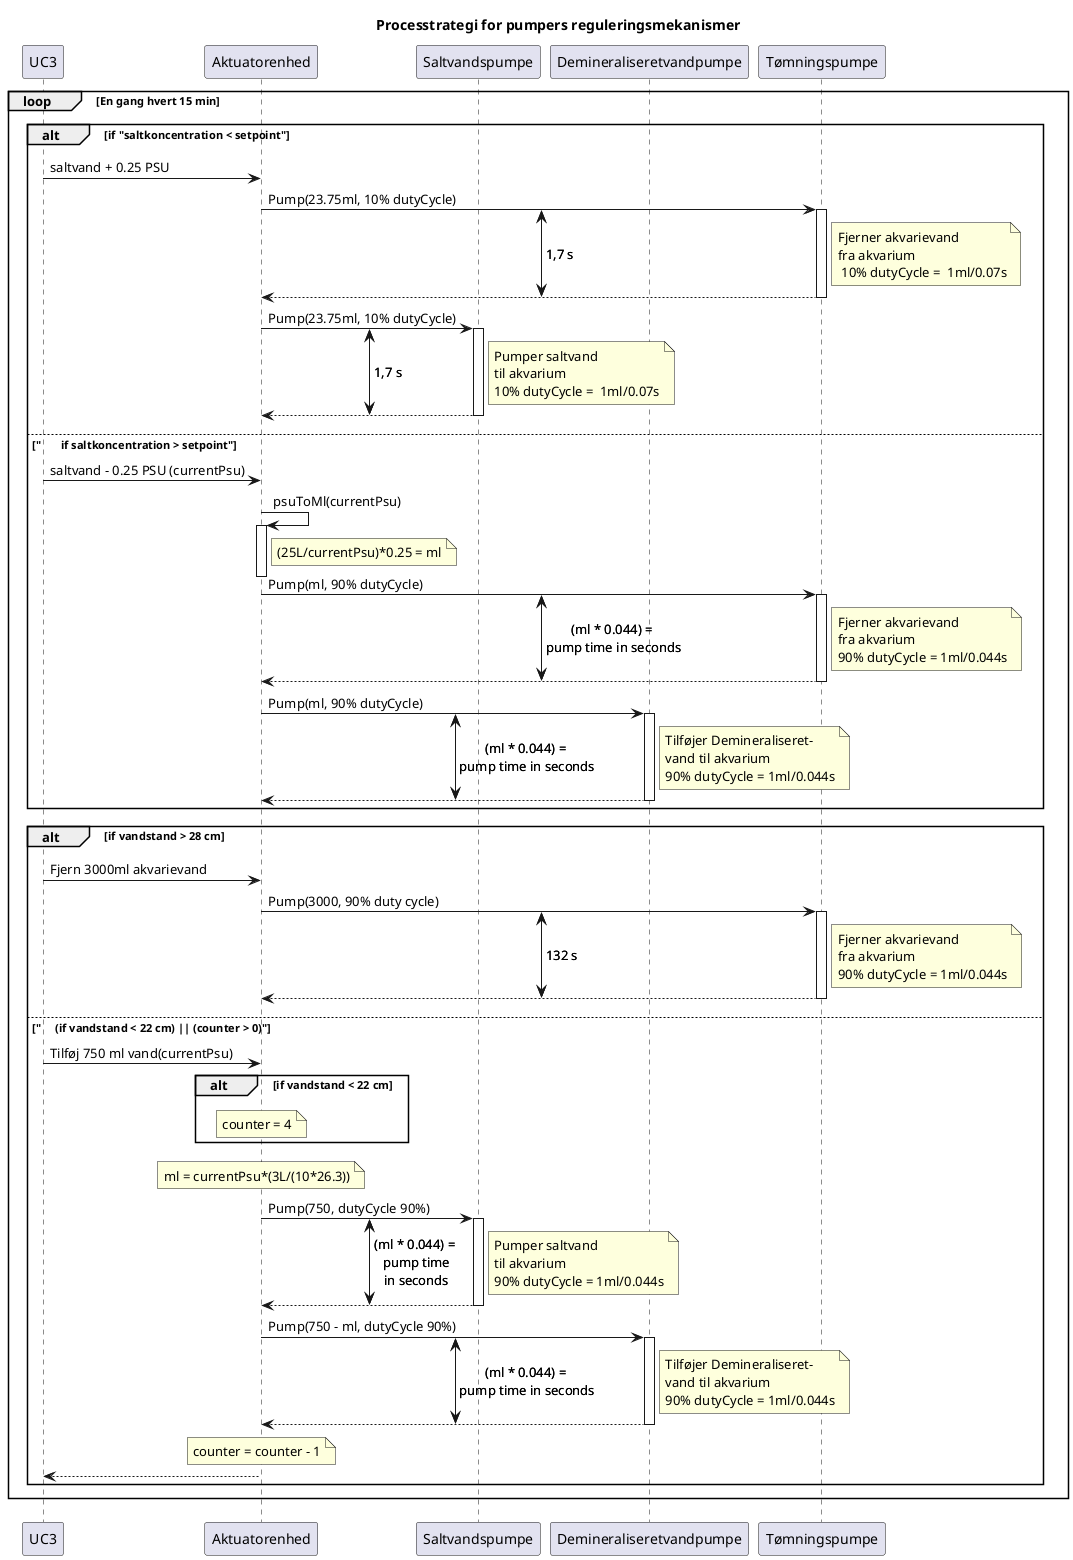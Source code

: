 @startuml Processtrategi_pumper

!pragma teoz true

participant UC3 as u
participant Aktuatorenhed
participant Saltvandspumpe
participant Demineraliseretvandpumpe
participant Tømningspumpe
title Processtrategi for pumpers reguleringsmekanismer


loop En gang hvert 15 min

    alt if "saltkoncentration < setpoint"
        
    u -> Aktuatorenhed : saltvand + 0.25 PSU
        {startTøm1} Aktuatorenhed -> Tømningspumpe : Pump(23.75ml, 10% dutyCycle)
        activate Tømningspumpe 
        note right Tømningspumpe : Fjerner akvarievand\nfra akvarium\n 10% dutyCycle =  1ml/0.07s
        {endTøm1} Tømningspumpe --> Aktuatorenhed
        deactivate Tømningspumpe
        {startTøm1} <-> {endTøm1} : 1,7 s
        
        {startSalt1} Aktuatorenhed -> Saltvandspumpe: Pump(23.75ml, 10% dutyCycle)
        activate Saltvandspumpe 
        note right Saltvandspumpe : Pumper saltvand\ntil akvarium\n10% dutyCycle =  1ml/0.07s
        {endSalt1} Saltvandspumpe --> Aktuatorenhed
        deactivate Saltvandspumpe
        {startSalt1} <-> {endSalt1} : 1,7 s

    else "       if saltkoncentration > setpoint"

        u -> Aktuatorenhed : saltvand - 0.25 PSU (currentPsu)
        Aktuatorenhed -> Aktuatorenhed : psuToMl(currentPsu)
        activate Aktuatorenhed
        note right Aktuatorenhed : (25L/currentPsu)*0.25 = ml
        deactivate Aktuatorenhed

        {startTøm2} Aktuatorenhed -> Tømningspumpe : Pump(ml, 90% dutyCycle)
        activate Tømningspumpe 
        note right Tømningspumpe : Fjerner akvarievand\nfra akvarium\n90% dutyCycle = 1ml/0.044s
        {endTøm2} Tømningspumpe --> Aktuatorenhed
        deactivate Tømningspumpe
        {startTøm2} <-> {endTøm2} : (ml * 0.044) = \npump time in seconds

        {startDemi1} Aktuatorenhed -> Demineraliseretvandpumpe :Pump(ml, 90% dutyCycle)
        activate Demineraliseretvandpumpe 
        note right Demineraliseretvandpumpe : Tilføjer Demineraliseret-\nvand til akvarium\n90% dutyCycle = 1ml/0.044s
        {endDemi1} Demineraliseretvandpumpe --> Aktuatorenhed
        deactivate Demineraliseretvandpumpe
        {startDemi1} <-> {endDemi1} : (ml * 0.044) = \npump time in seconds
    end

    alt if vandstand > 28 cm
        u -> Aktuatorenhed : Fjern 3000ml akvarievand
        {startTøm3} Aktuatorenhed -> Tømningspumpe : Pump(3000, 90% duty cycle)
        activate Tømningspumpe 
        note right Tømningspumpe : Fjerner akvarievand\nfra akvarium\n90% dutyCycle = 1ml/0.044s
        {endTøm3} Tømningspumpe --> Aktuatorenhed
        deactivate Tømningspumpe
        {startTøm3} <-> {endTøm3} : 132 s


    else "     (if vandstand < 22 cm) || (counter > 0)"

        u -> Aktuatorenhed : Tilføj 750 ml vand(currentPsu)
        alt if vandstand < 22 cm
            note over Aktuatorenhed : counter = 4
        end
        note over Aktuatorenhed : ml = currentPsu*(3L/(10*26.3))
        {startSalt2} Aktuatorenhed -> Saltvandspumpe : Pump(750, dutyCycle 90%)
        activate Saltvandspumpe
        note right Saltvandspumpe : Pumper saltvand\ntil akvarium\n90% dutyCycle = 1ml/0.044s
        {endSalt2} Saltvandspumpe --> Aktuatorenhed
        deactivate Saltvandspumpe
        {startSalt2} <-> {endSalt2} : (ml * 0.044) = \npump time\nin seconds

        {startDemi2} Aktuatorenhed -> Demineraliseretvandpumpe : Pump(750 - ml, dutyCycle 90%)
        activate Demineraliseretvandpumpe
        note right Demineraliseretvandpumpe : Tilføjer Demineraliseret-\nvand til akvarium\n90% dutyCycle = 1ml/0.044s
        {endDemi2} Demineraliseretvandpumpe --> Aktuatorenhed
        deactivate Demineraliseretvandpumpe
        {startDemi2} <-> {endDemi2} : (ml * 0.044) = \npump time in seconds
        note over Aktuatorenhed : counter = counter - 1
        Aktuatorenhed --> u
end

@enduml